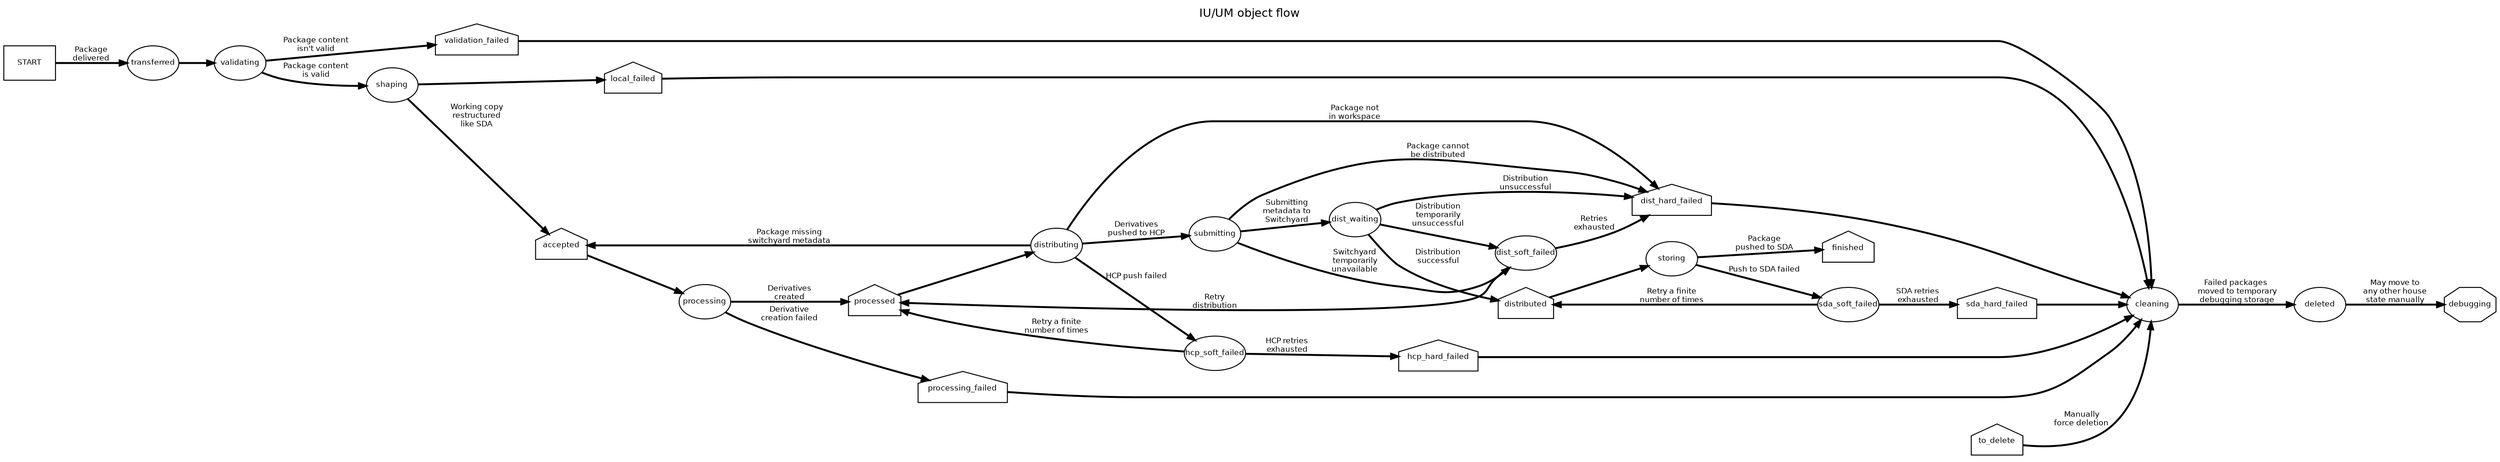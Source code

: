 digraph {
    /* my usual settings */
    node [
        margin = 0,
        fontsize = 8,
        fontname = "Helvetica",
        shape = "oval",
        ];
    edge [
        margin = 0,
        fontsize = 8,
        fontname = "Helvetica",
        arrowsize = .75,
        colorscheme = "set312",
        penwidth = 2,
        ];
    graph [
        labelloc = t,
        fontsize = 12,
        fontname = "Helvetica",
        rankdir = LR,
        ];

    label = "IU/UM object flow";

    start [label="START", shape="rectangle"];
    transferred; // [shape="house"];
    validating;
    validation_failed [shape="house"];
    //moving;
    shaping;
    local_failed [shape="house"];
    accepted [shape="house"];
    processing;
    processing_failed [shape="house"];
    processed [shape="house"];
    storing;
    //stored [shape="house"];
    sda_soft_failed;
    sda_hard_failed[shape="house"];
    distributing;
    hcp_soft_failed;
    hcp_hard_failed [shape="house"];
    dist_hard_failed [shape="house"];
    submitting;
    dist_waiting;
    distributed [shape="house"];
    cleaning;

    finished [shape="house"];
    to_delete [shape="house"];
    deleted;
    debugging [shape="octagon"];


    start->transferred [label="Package\ndelivered"];
    transferred-> validating;
    validating -> shaping [label="Package content\nis valid"];
    validating -> validation_failed [label="Package content\nisn't valid"];
    validation_failed -> cleaning;
    //moving -> shaping [label="Moved package to\n working storage"];
    //moving -> local_failed;
    shaping -> accepted [label="Working copy\nrestructured\nlike SDA"];
    shaping -> local_failed;
    local_failed -> cleaning;
    accepted -> processing;
    processing -> processed [label="Derivatives\ncreated"];
    processing -> processing_failed [label="Derivative\ncreation failed"];
    processing_failed -> cleaning;
    
    
    processed -> distributing;
    distributing -> submitting [label="Derivatives\npushed to HCP"];
    distributing -> dist_hard_failed [label="Package not\nin workspace"];
    distributing -> accepted [label="Package missing\nswitchyard metadata"];
    distributing -> hcp_soft_failed [label="HCP push failed"];
    hcp_soft_failed ->processed [label="Retry a finite\nnumber of times"];
    hcp_soft_failed -> hcp_hard_failed [label="HCP retries\nexhausted"];
    hcp_hard_failed -> cleaning;
    submitting -> dist_waiting [label="Submitting\nmetadata to\nSwitchyard"];
    submitting -> dist_soft_failed [label="Switchyard\ntemporarily\nunavailable"];
    submitting -> dist_hard_failed [label="Package cannot\nbe distributed"];
    dist_waiting -> distributed [label="Distribution\nsuccessful"];
    dist_waiting -> dist_hard_failed [label="Distribution\nunsuccessful"];
    dist_waiting -> dist_soft_failed [label="Distribution\ntemporarily\nunsuccessful"]
    dist_soft_failed -> dist_hard_failed [label="Retries\nexhausted"];
    dist_soft_failed -> processed [label="Retry\ndistribution"];
    dist_hard_failed -> cleaning;
    


    
    distributed -> storing;
    storing -> finished [label="Package\npushed to SDA"];
    storing -> sda_soft_failed [label="Push to SDA failed"];
    sda_soft_failed -> distributed [label="Retry a finite\nnumber of times"];
    sda_soft_failed -> sda_hard_failed [label="SDA retries\nexhausted"];
    sda_hard_failed -> cleaning;
    
    
    
    to_delete -> cleaning [label="Manually\nforce deletion"];
    cleaning -> deleted [label="Failed packages\n moved to temporary\n debugging storage"];
    deleted -> debugging [label="May move to\nany other house\nstate manually"];

}